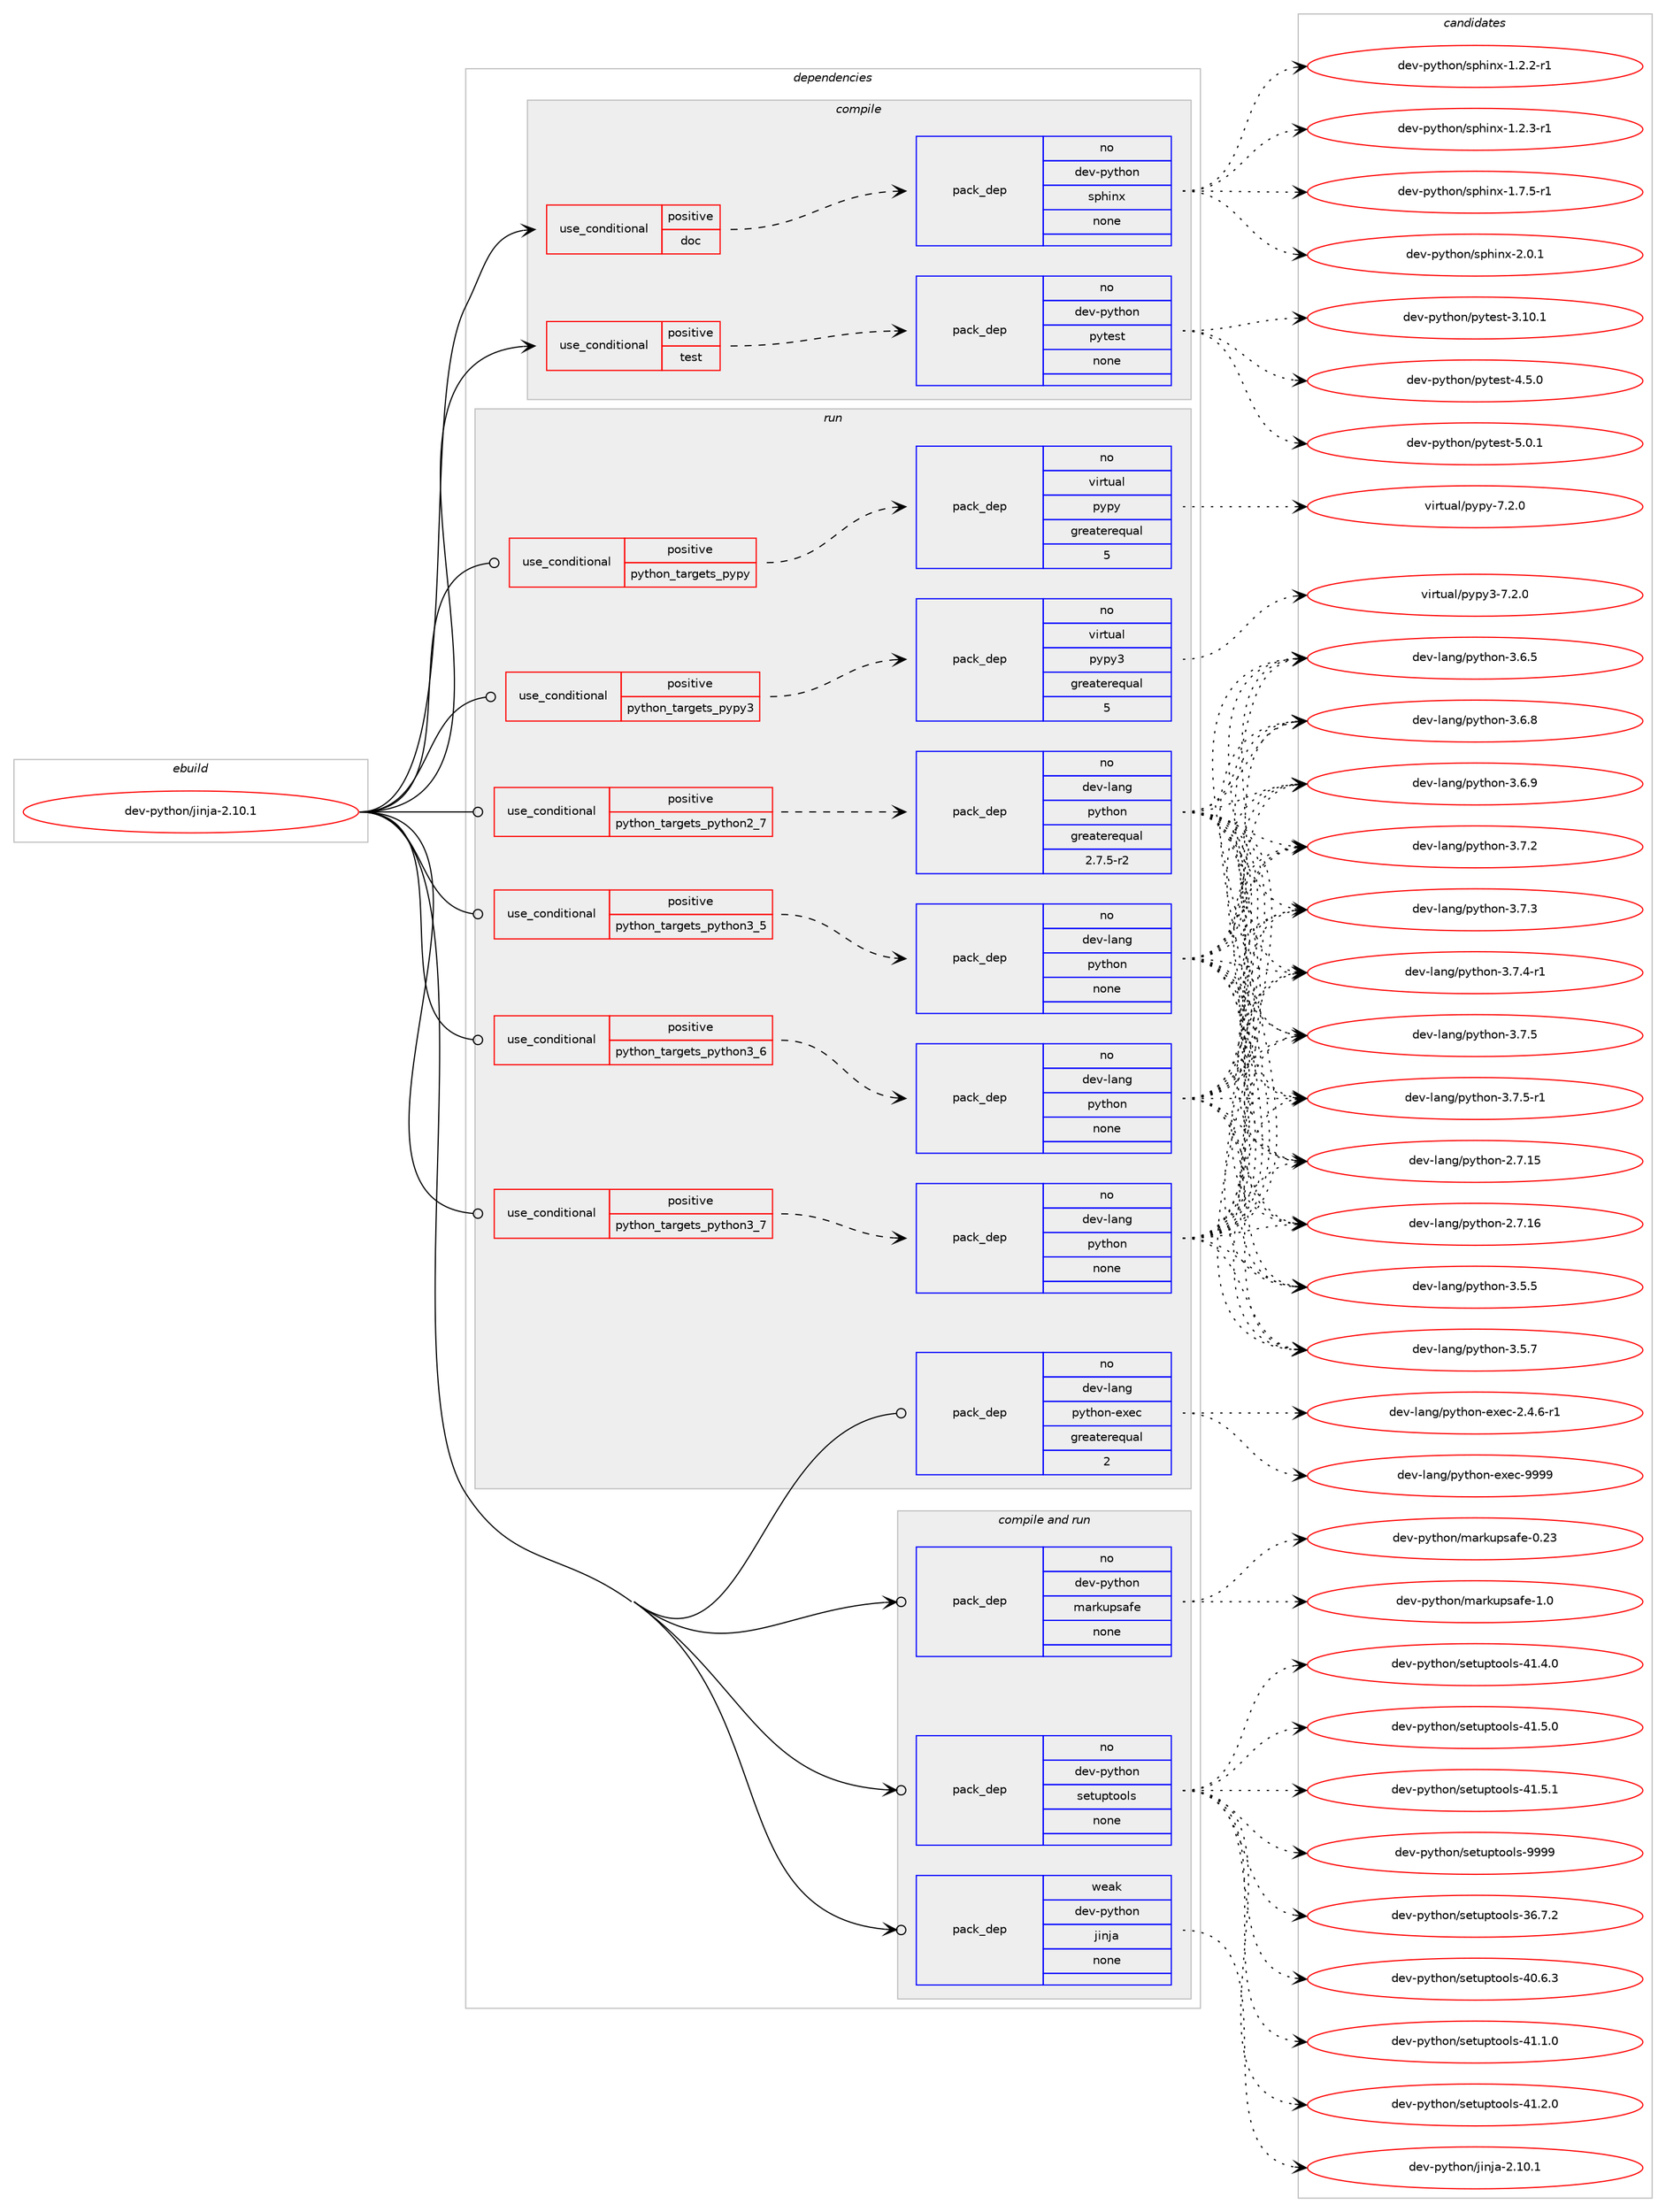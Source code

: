 digraph prolog {

# *************
# Graph options
# *************

newrank=true;
concentrate=true;
compound=true;
graph [rankdir=LR,fontname=Helvetica,fontsize=10,ranksep=1.5];#, ranksep=2.5, nodesep=0.2];
edge  [arrowhead=vee];
node  [fontname=Helvetica,fontsize=10];

# **********
# The ebuild
# **********

subgraph cluster_leftcol {
color=gray;
rank=same;
label=<<i>ebuild</i>>;
id [label="dev-python/jinja-2.10.1", color=red, width=4, href="../dev-python/jinja-2.10.1.svg"];
}

# ****************
# The dependencies
# ****************

subgraph cluster_midcol {
color=gray;
label=<<i>dependencies</i>>;
subgraph cluster_compile {
fillcolor="#eeeeee";
style=filled;
label=<<i>compile</i>>;
subgraph cond141381 {
dependency611084 [label=<<TABLE BORDER="0" CELLBORDER="1" CELLSPACING="0" CELLPADDING="4"><TR><TD ROWSPAN="3" CELLPADDING="10">use_conditional</TD></TR><TR><TD>positive</TD></TR><TR><TD>doc</TD></TR></TABLE>>, shape=none, color=red];
subgraph pack457904 {
dependency611085 [label=<<TABLE BORDER="0" CELLBORDER="1" CELLSPACING="0" CELLPADDING="4" WIDTH="220"><TR><TD ROWSPAN="6" CELLPADDING="30">pack_dep</TD></TR><TR><TD WIDTH="110">no</TD></TR><TR><TD>dev-python</TD></TR><TR><TD>sphinx</TD></TR><TR><TD>none</TD></TR><TR><TD></TD></TR></TABLE>>, shape=none, color=blue];
}
dependency611084:e -> dependency611085:w [weight=20,style="dashed",arrowhead="vee"];
}
id:e -> dependency611084:w [weight=20,style="solid",arrowhead="vee"];
subgraph cond141382 {
dependency611086 [label=<<TABLE BORDER="0" CELLBORDER="1" CELLSPACING="0" CELLPADDING="4"><TR><TD ROWSPAN="3" CELLPADDING="10">use_conditional</TD></TR><TR><TD>positive</TD></TR><TR><TD>test</TD></TR></TABLE>>, shape=none, color=red];
subgraph pack457905 {
dependency611087 [label=<<TABLE BORDER="0" CELLBORDER="1" CELLSPACING="0" CELLPADDING="4" WIDTH="220"><TR><TD ROWSPAN="6" CELLPADDING="30">pack_dep</TD></TR><TR><TD WIDTH="110">no</TD></TR><TR><TD>dev-python</TD></TR><TR><TD>pytest</TD></TR><TR><TD>none</TD></TR><TR><TD></TD></TR></TABLE>>, shape=none, color=blue];
}
dependency611086:e -> dependency611087:w [weight=20,style="dashed",arrowhead="vee"];
}
id:e -> dependency611086:w [weight=20,style="solid",arrowhead="vee"];
}
subgraph cluster_compileandrun {
fillcolor="#eeeeee";
style=filled;
label=<<i>compile and run</i>>;
subgraph pack457906 {
dependency611088 [label=<<TABLE BORDER="0" CELLBORDER="1" CELLSPACING="0" CELLPADDING="4" WIDTH="220"><TR><TD ROWSPAN="6" CELLPADDING="30">pack_dep</TD></TR><TR><TD WIDTH="110">no</TD></TR><TR><TD>dev-python</TD></TR><TR><TD>markupsafe</TD></TR><TR><TD>none</TD></TR><TR><TD></TD></TR></TABLE>>, shape=none, color=blue];
}
id:e -> dependency611088:w [weight=20,style="solid",arrowhead="odotvee"];
subgraph pack457907 {
dependency611089 [label=<<TABLE BORDER="0" CELLBORDER="1" CELLSPACING="0" CELLPADDING="4" WIDTH="220"><TR><TD ROWSPAN="6" CELLPADDING="30">pack_dep</TD></TR><TR><TD WIDTH="110">no</TD></TR><TR><TD>dev-python</TD></TR><TR><TD>setuptools</TD></TR><TR><TD>none</TD></TR><TR><TD></TD></TR></TABLE>>, shape=none, color=blue];
}
id:e -> dependency611089:w [weight=20,style="solid",arrowhead="odotvee"];
subgraph pack457908 {
dependency611090 [label=<<TABLE BORDER="0" CELLBORDER="1" CELLSPACING="0" CELLPADDING="4" WIDTH="220"><TR><TD ROWSPAN="6" CELLPADDING="30">pack_dep</TD></TR><TR><TD WIDTH="110">weak</TD></TR><TR><TD>dev-python</TD></TR><TR><TD>jinja</TD></TR><TR><TD>none</TD></TR><TR><TD></TD></TR></TABLE>>, shape=none, color=blue];
}
id:e -> dependency611090:w [weight=20,style="solid",arrowhead="odotvee"];
}
subgraph cluster_run {
fillcolor="#eeeeee";
style=filled;
label=<<i>run</i>>;
subgraph cond141383 {
dependency611091 [label=<<TABLE BORDER="0" CELLBORDER="1" CELLSPACING="0" CELLPADDING="4"><TR><TD ROWSPAN="3" CELLPADDING="10">use_conditional</TD></TR><TR><TD>positive</TD></TR><TR><TD>python_targets_pypy</TD></TR></TABLE>>, shape=none, color=red];
subgraph pack457909 {
dependency611092 [label=<<TABLE BORDER="0" CELLBORDER="1" CELLSPACING="0" CELLPADDING="4" WIDTH="220"><TR><TD ROWSPAN="6" CELLPADDING="30">pack_dep</TD></TR><TR><TD WIDTH="110">no</TD></TR><TR><TD>virtual</TD></TR><TR><TD>pypy</TD></TR><TR><TD>greaterequal</TD></TR><TR><TD>5</TD></TR></TABLE>>, shape=none, color=blue];
}
dependency611091:e -> dependency611092:w [weight=20,style="dashed",arrowhead="vee"];
}
id:e -> dependency611091:w [weight=20,style="solid",arrowhead="odot"];
subgraph cond141384 {
dependency611093 [label=<<TABLE BORDER="0" CELLBORDER="1" CELLSPACING="0" CELLPADDING="4"><TR><TD ROWSPAN="3" CELLPADDING="10">use_conditional</TD></TR><TR><TD>positive</TD></TR><TR><TD>python_targets_pypy3</TD></TR></TABLE>>, shape=none, color=red];
subgraph pack457910 {
dependency611094 [label=<<TABLE BORDER="0" CELLBORDER="1" CELLSPACING="0" CELLPADDING="4" WIDTH="220"><TR><TD ROWSPAN="6" CELLPADDING="30">pack_dep</TD></TR><TR><TD WIDTH="110">no</TD></TR><TR><TD>virtual</TD></TR><TR><TD>pypy3</TD></TR><TR><TD>greaterequal</TD></TR><TR><TD>5</TD></TR></TABLE>>, shape=none, color=blue];
}
dependency611093:e -> dependency611094:w [weight=20,style="dashed",arrowhead="vee"];
}
id:e -> dependency611093:w [weight=20,style="solid",arrowhead="odot"];
subgraph cond141385 {
dependency611095 [label=<<TABLE BORDER="0" CELLBORDER="1" CELLSPACING="0" CELLPADDING="4"><TR><TD ROWSPAN="3" CELLPADDING="10">use_conditional</TD></TR><TR><TD>positive</TD></TR><TR><TD>python_targets_python2_7</TD></TR></TABLE>>, shape=none, color=red];
subgraph pack457911 {
dependency611096 [label=<<TABLE BORDER="0" CELLBORDER="1" CELLSPACING="0" CELLPADDING="4" WIDTH="220"><TR><TD ROWSPAN="6" CELLPADDING="30">pack_dep</TD></TR><TR><TD WIDTH="110">no</TD></TR><TR><TD>dev-lang</TD></TR><TR><TD>python</TD></TR><TR><TD>greaterequal</TD></TR><TR><TD>2.7.5-r2</TD></TR></TABLE>>, shape=none, color=blue];
}
dependency611095:e -> dependency611096:w [weight=20,style="dashed",arrowhead="vee"];
}
id:e -> dependency611095:w [weight=20,style="solid",arrowhead="odot"];
subgraph cond141386 {
dependency611097 [label=<<TABLE BORDER="0" CELLBORDER="1" CELLSPACING="0" CELLPADDING="4"><TR><TD ROWSPAN="3" CELLPADDING="10">use_conditional</TD></TR><TR><TD>positive</TD></TR><TR><TD>python_targets_python3_5</TD></TR></TABLE>>, shape=none, color=red];
subgraph pack457912 {
dependency611098 [label=<<TABLE BORDER="0" CELLBORDER="1" CELLSPACING="0" CELLPADDING="4" WIDTH="220"><TR><TD ROWSPAN="6" CELLPADDING="30">pack_dep</TD></TR><TR><TD WIDTH="110">no</TD></TR><TR><TD>dev-lang</TD></TR><TR><TD>python</TD></TR><TR><TD>none</TD></TR><TR><TD></TD></TR></TABLE>>, shape=none, color=blue];
}
dependency611097:e -> dependency611098:w [weight=20,style="dashed",arrowhead="vee"];
}
id:e -> dependency611097:w [weight=20,style="solid",arrowhead="odot"];
subgraph cond141387 {
dependency611099 [label=<<TABLE BORDER="0" CELLBORDER="1" CELLSPACING="0" CELLPADDING="4"><TR><TD ROWSPAN="3" CELLPADDING="10">use_conditional</TD></TR><TR><TD>positive</TD></TR><TR><TD>python_targets_python3_6</TD></TR></TABLE>>, shape=none, color=red];
subgraph pack457913 {
dependency611100 [label=<<TABLE BORDER="0" CELLBORDER="1" CELLSPACING="0" CELLPADDING="4" WIDTH="220"><TR><TD ROWSPAN="6" CELLPADDING="30">pack_dep</TD></TR><TR><TD WIDTH="110">no</TD></TR><TR><TD>dev-lang</TD></TR><TR><TD>python</TD></TR><TR><TD>none</TD></TR><TR><TD></TD></TR></TABLE>>, shape=none, color=blue];
}
dependency611099:e -> dependency611100:w [weight=20,style="dashed",arrowhead="vee"];
}
id:e -> dependency611099:w [weight=20,style="solid",arrowhead="odot"];
subgraph cond141388 {
dependency611101 [label=<<TABLE BORDER="0" CELLBORDER="1" CELLSPACING="0" CELLPADDING="4"><TR><TD ROWSPAN="3" CELLPADDING="10">use_conditional</TD></TR><TR><TD>positive</TD></TR><TR><TD>python_targets_python3_7</TD></TR></TABLE>>, shape=none, color=red];
subgraph pack457914 {
dependency611102 [label=<<TABLE BORDER="0" CELLBORDER="1" CELLSPACING="0" CELLPADDING="4" WIDTH="220"><TR><TD ROWSPAN="6" CELLPADDING="30">pack_dep</TD></TR><TR><TD WIDTH="110">no</TD></TR><TR><TD>dev-lang</TD></TR><TR><TD>python</TD></TR><TR><TD>none</TD></TR><TR><TD></TD></TR></TABLE>>, shape=none, color=blue];
}
dependency611101:e -> dependency611102:w [weight=20,style="dashed",arrowhead="vee"];
}
id:e -> dependency611101:w [weight=20,style="solid",arrowhead="odot"];
subgraph pack457915 {
dependency611103 [label=<<TABLE BORDER="0" CELLBORDER="1" CELLSPACING="0" CELLPADDING="4" WIDTH="220"><TR><TD ROWSPAN="6" CELLPADDING="30">pack_dep</TD></TR><TR><TD WIDTH="110">no</TD></TR><TR><TD>dev-lang</TD></TR><TR><TD>python-exec</TD></TR><TR><TD>greaterequal</TD></TR><TR><TD>2</TD></TR></TABLE>>, shape=none, color=blue];
}
id:e -> dependency611103:w [weight=20,style="solid",arrowhead="odot"];
}
}

# **************
# The candidates
# **************

subgraph cluster_choices {
rank=same;
color=gray;
label=<<i>candidates</i>>;

subgraph choice457904 {
color=black;
nodesep=1;
choice10010111845112121116104111110471151121041051101204549465046504511449 [label="dev-python/sphinx-1.2.2-r1", color=red, width=4,href="../dev-python/sphinx-1.2.2-r1.svg"];
choice10010111845112121116104111110471151121041051101204549465046514511449 [label="dev-python/sphinx-1.2.3-r1", color=red, width=4,href="../dev-python/sphinx-1.2.3-r1.svg"];
choice10010111845112121116104111110471151121041051101204549465546534511449 [label="dev-python/sphinx-1.7.5-r1", color=red, width=4,href="../dev-python/sphinx-1.7.5-r1.svg"];
choice1001011184511212111610411111047115112104105110120455046484649 [label="dev-python/sphinx-2.0.1", color=red, width=4,href="../dev-python/sphinx-2.0.1.svg"];
dependency611085:e -> choice10010111845112121116104111110471151121041051101204549465046504511449:w [style=dotted,weight="100"];
dependency611085:e -> choice10010111845112121116104111110471151121041051101204549465046514511449:w [style=dotted,weight="100"];
dependency611085:e -> choice10010111845112121116104111110471151121041051101204549465546534511449:w [style=dotted,weight="100"];
dependency611085:e -> choice1001011184511212111610411111047115112104105110120455046484649:w [style=dotted,weight="100"];
}
subgraph choice457905 {
color=black;
nodesep=1;
choice100101118451121211161041111104711212111610111511645514649484649 [label="dev-python/pytest-3.10.1", color=red, width=4,href="../dev-python/pytest-3.10.1.svg"];
choice1001011184511212111610411111047112121116101115116455246534648 [label="dev-python/pytest-4.5.0", color=red, width=4,href="../dev-python/pytest-4.5.0.svg"];
choice1001011184511212111610411111047112121116101115116455346484649 [label="dev-python/pytest-5.0.1", color=red, width=4,href="../dev-python/pytest-5.0.1.svg"];
dependency611087:e -> choice100101118451121211161041111104711212111610111511645514649484649:w [style=dotted,weight="100"];
dependency611087:e -> choice1001011184511212111610411111047112121116101115116455246534648:w [style=dotted,weight="100"];
dependency611087:e -> choice1001011184511212111610411111047112121116101115116455346484649:w [style=dotted,weight="100"];
}
subgraph choice457906 {
color=black;
nodesep=1;
choice100101118451121211161041111104710997114107117112115971021014548465051 [label="dev-python/markupsafe-0.23", color=red, width=4,href="../dev-python/markupsafe-0.23.svg"];
choice1001011184511212111610411111047109971141071171121159710210145494648 [label="dev-python/markupsafe-1.0", color=red, width=4,href="../dev-python/markupsafe-1.0.svg"];
dependency611088:e -> choice100101118451121211161041111104710997114107117112115971021014548465051:w [style=dotted,weight="100"];
dependency611088:e -> choice1001011184511212111610411111047109971141071171121159710210145494648:w [style=dotted,weight="100"];
}
subgraph choice457907 {
color=black;
nodesep=1;
choice100101118451121211161041111104711510111611711211611111110811545515446554650 [label="dev-python/setuptools-36.7.2", color=red, width=4,href="../dev-python/setuptools-36.7.2.svg"];
choice100101118451121211161041111104711510111611711211611111110811545524846544651 [label="dev-python/setuptools-40.6.3", color=red, width=4,href="../dev-python/setuptools-40.6.3.svg"];
choice100101118451121211161041111104711510111611711211611111110811545524946494648 [label="dev-python/setuptools-41.1.0", color=red, width=4,href="../dev-python/setuptools-41.1.0.svg"];
choice100101118451121211161041111104711510111611711211611111110811545524946504648 [label="dev-python/setuptools-41.2.0", color=red, width=4,href="../dev-python/setuptools-41.2.0.svg"];
choice100101118451121211161041111104711510111611711211611111110811545524946524648 [label="dev-python/setuptools-41.4.0", color=red, width=4,href="../dev-python/setuptools-41.4.0.svg"];
choice100101118451121211161041111104711510111611711211611111110811545524946534648 [label="dev-python/setuptools-41.5.0", color=red, width=4,href="../dev-python/setuptools-41.5.0.svg"];
choice100101118451121211161041111104711510111611711211611111110811545524946534649 [label="dev-python/setuptools-41.5.1", color=red, width=4,href="../dev-python/setuptools-41.5.1.svg"];
choice10010111845112121116104111110471151011161171121161111111081154557575757 [label="dev-python/setuptools-9999", color=red, width=4,href="../dev-python/setuptools-9999.svg"];
dependency611089:e -> choice100101118451121211161041111104711510111611711211611111110811545515446554650:w [style=dotted,weight="100"];
dependency611089:e -> choice100101118451121211161041111104711510111611711211611111110811545524846544651:w [style=dotted,weight="100"];
dependency611089:e -> choice100101118451121211161041111104711510111611711211611111110811545524946494648:w [style=dotted,weight="100"];
dependency611089:e -> choice100101118451121211161041111104711510111611711211611111110811545524946504648:w [style=dotted,weight="100"];
dependency611089:e -> choice100101118451121211161041111104711510111611711211611111110811545524946524648:w [style=dotted,weight="100"];
dependency611089:e -> choice100101118451121211161041111104711510111611711211611111110811545524946534648:w [style=dotted,weight="100"];
dependency611089:e -> choice100101118451121211161041111104711510111611711211611111110811545524946534649:w [style=dotted,weight="100"];
dependency611089:e -> choice10010111845112121116104111110471151011161171121161111111081154557575757:w [style=dotted,weight="100"];
}
subgraph choice457908 {
color=black;
nodesep=1;
choice10010111845112121116104111110471061051101069745504649484649 [label="dev-python/jinja-2.10.1", color=red, width=4,href="../dev-python/jinja-2.10.1.svg"];
dependency611090:e -> choice10010111845112121116104111110471061051101069745504649484649:w [style=dotted,weight="100"];
}
subgraph choice457909 {
color=black;
nodesep=1;
choice1181051141161179710847112121112121455546504648 [label="virtual/pypy-7.2.0", color=red, width=4,href="../virtual/pypy-7.2.0.svg"];
dependency611092:e -> choice1181051141161179710847112121112121455546504648:w [style=dotted,weight="100"];
}
subgraph choice457910 {
color=black;
nodesep=1;
choice118105114116117971084711212111212151455546504648 [label="virtual/pypy3-7.2.0", color=red, width=4,href="../virtual/pypy3-7.2.0.svg"];
dependency611094:e -> choice118105114116117971084711212111212151455546504648:w [style=dotted,weight="100"];
}
subgraph choice457911 {
color=black;
nodesep=1;
choice10010111845108971101034711212111610411111045504655464953 [label="dev-lang/python-2.7.15", color=red, width=4,href="../dev-lang/python-2.7.15.svg"];
choice10010111845108971101034711212111610411111045504655464954 [label="dev-lang/python-2.7.16", color=red, width=4,href="../dev-lang/python-2.7.16.svg"];
choice100101118451089711010347112121116104111110455146534653 [label="dev-lang/python-3.5.5", color=red, width=4,href="../dev-lang/python-3.5.5.svg"];
choice100101118451089711010347112121116104111110455146534655 [label="dev-lang/python-3.5.7", color=red, width=4,href="../dev-lang/python-3.5.7.svg"];
choice100101118451089711010347112121116104111110455146544653 [label="dev-lang/python-3.6.5", color=red, width=4,href="../dev-lang/python-3.6.5.svg"];
choice100101118451089711010347112121116104111110455146544656 [label="dev-lang/python-3.6.8", color=red, width=4,href="../dev-lang/python-3.6.8.svg"];
choice100101118451089711010347112121116104111110455146544657 [label="dev-lang/python-3.6.9", color=red, width=4,href="../dev-lang/python-3.6.9.svg"];
choice100101118451089711010347112121116104111110455146554650 [label="dev-lang/python-3.7.2", color=red, width=4,href="../dev-lang/python-3.7.2.svg"];
choice100101118451089711010347112121116104111110455146554651 [label="dev-lang/python-3.7.3", color=red, width=4,href="../dev-lang/python-3.7.3.svg"];
choice1001011184510897110103471121211161041111104551465546524511449 [label="dev-lang/python-3.7.4-r1", color=red, width=4,href="../dev-lang/python-3.7.4-r1.svg"];
choice100101118451089711010347112121116104111110455146554653 [label="dev-lang/python-3.7.5", color=red, width=4,href="../dev-lang/python-3.7.5.svg"];
choice1001011184510897110103471121211161041111104551465546534511449 [label="dev-lang/python-3.7.5-r1", color=red, width=4,href="../dev-lang/python-3.7.5-r1.svg"];
dependency611096:e -> choice10010111845108971101034711212111610411111045504655464953:w [style=dotted,weight="100"];
dependency611096:e -> choice10010111845108971101034711212111610411111045504655464954:w [style=dotted,weight="100"];
dependency611096:e -> choice100101118451089711010347112121116104111110455146534653:w [style=dotted,weight="100"];
dependency611096:e -> choice100101118451089711010347112121116104111110455146534655:w [style=dotted,weight="100"];
dependency611096:e -> choice100101118451089711010347112121116104111110455146544653:w [style=dotted,weight="100"];
dependency611096:e -> choice100101118451089711010347112121116104111110455146544656:w [style=dotted,weight="100"];
dependency611096:e -> choice100101118451089711010347112121116104111110455146544657:w [style=dotted,weight="100"];
dependency611096:e -> choice100101118451089711010347112121116104111110455146554650:w [style=dotted,weight="100"];
dependency611096:e -> choice100101118451089711010347112121116104111110455146554651:w [style=dotted,weight="100"];
dependency611096:e -> choice1001011184510897110103471121211161041111104551465546524511449:w [style=dotted,weight="100"];
dependency611096:e -> choice100101118451089711010347112121116104111110455146554653:w [style=dotted,weight="100"];
dependency611096:e -> choice1001011184510897110103471121211161041111104551465546534511449:w [style=dotted,weight="100"];
}
subgraph choice457912 {
color=black;
nodesep=1;
choice10010111845108971101034711212111610411111045504655464953 [label="dev-lang/python-2.7.15", color=red, width=4,href="../dev-lang/python-2.7.15.svg"];
choice10010111845108971101034711212111610411111045504655464954 [label="dev-lang/python-2.7.16", color=red, width=4,href="../dev-lang/python-2.7.16.svg"];
choice100101118451089711010347112121116104111110455146534653 [label="dev-lang/python-3.5.5", color=red, width=4,href="../dev-lang/python-3.5.5.svg"];
choice100101118451089711010347112121116104111110455146534655 [label="dev-lang/python-3.5.7", color=red, width=4,href="../dev-lang/python-3.5.7.svg"];
choice100101118451089711010347112121116104111110455146544653 [label="dev-lang/python-3.6.5", color=red, width=4,href="../dev-lang/python-3.6.5.svg"];
choice100101118451089711010347112121116104111110455146544656 [label="dev-lang/python-3.6.8", color=red, width=4,href="../dev-lang/python-3.6.8.svg"];
choice100101118451089711010347112121116104111110455146544657 [label="dev-lang/python-3.6.9", color=red, width=4,href="../dev-lang/python-3.6.9.svg"];
choice100101118451089711010347112121116104111110455146554650 [label="dev-lang/python-3.7.2", color=red, width=4,href="../dev-lang/python-3.7.2.svg"];
choice100101118451089711010347112121116104111110455146554651 [label="dev-lang/python-3.7.3", color=red, width=4,href="../dev-lang/python-3.7.3.svg"];
choice1001011184510897110103471121211161041111104551465546524511449 [label="dev-lang/python-3.7.4-r1", color=red, width=4,href="../dev-lang/python-3.7.4-r1.svg"];
choice100101118451089711010347112121116104111110455146554653 [label="dev-lang/python-3.7.5", color=red, width=4,href="../dev-lang/python-3.7.5.svg"];
choice1001011184510897110103471121211161041111104551465546534511449 [label="dev-lang/python-3.7.5-r1", color=red, width=4,href="../dev-lang/python-3.7.5-r1.svg"];
dependency611098:e -> choice10010111845108971101034711212111610411111045504655464953:w [style=dotted,weight="100"];
dependency611098:e -> choice10010111845108971101034711212111610411111045504655464954:w [style=dotted,weight="100"];
dependency611098:e -> choice100101118451089711010347112121116104111110455146534653:w [style=dotted,weight="100"];
dependency611098:e -> choice100101118451089711010347112121116104111110455146534655:w [style=dotted,weight="100"];
dependency611098:e -> choice100101118451089711010347112121116104111110455146544653:w [style=dotted,weight="100"];
dependency611098:e -> choice100101118451089711010347112121116104111110455146544656:w [style=dotted,weight="100"];
dependency611098:e -> choice100101118451089711010347112121116104111110455146544657:w [style=dotted,weight="100"];
dependency611098:e -> choice100101118451089711010347112121116104111110455146554650:w [style=dotted,weight="100"];
dependency611098:e -> choice100101118451089711010347112121116104111110455146554651:w [style=dotted,weight="100"];
dependency611098:e -> choice1001011184510897110103471121211161041111104551465546524511449:w [style=dotted,weight="100"];
dependency611098:e -> choice100101118451089711010347112121116104111110455146554653:w [style=dotted,weight="100"];
dependency611098:e -> choice1001011184510897110103471121211161041111104551465546534511449:w [style=dotted,weight="100"];
}
subgraph choice457913 {
color=black;
nodesep=1;
choice10010111845108971101034711212111610411111045504655464953 [label="dev-lang/python-2.7.15", color=red, width=4,href="../dev-lang/python-2.7.15.svg"];
choice10010111845108971101034711212111610411111045504655464954 [label="dev-lang/python-2.7.16", color=red, width=4,href="../dev-lang/python-2.7.16.svg"];
choice100101118451089711010347112121116104111110455146534653 [label="dev-lang/python-3.5.5", color=red, width=4,href="../dev-lang/python-3.5.5.svg"];
choice100101118451089711010347112121116104111110455146534655 [label="dev-lang/python-3.5.7", color=red, width=4,href="../dev-lang/python-3.5.7.svg"];
choice100101118451089711010347112121116104111110455146544653 [label="dev-lang/python-3.6.5", color=red, width=4,href="../dev-lang/python-3.6.5.svg"];
choice100101118451089711010347112121116104111110455146544656 [label="dev-lang/python-3.6.8", color=red, width=4,href="../dev-lang/python-3.6.8.svg"];
choice100101118451089711010347112121116104111110455146544657 [label="dev-lang/python-3.6.9", color=red, width=4,href="../dev-lang/python-3.6.9.svg"];
choice100101118451089711010347112121116104111110455146554650 [label="dev-lang/python-3.7.2", color=red, width=4,href="../dev-lang/python-3.7.2.svg"];
choice100101118451089711010347112121116104111110455146554651 [label="dev-lang/python-3.7.3", color=red, width=4,href="../dev-lang/python-3.7.3.svg"];
choice1001011184510897110103471121211161041111104551465546524511449 [label="dev-lang/python-3.7.4-r1", color=red, width=4,href="../dev-lang/python-3.7.4-r1.svg"];
choice100101118451089711010347112121116104111110455146554653 [label="dev-lang/python-3.7.5", color=red, width=4,href="../dev-lang/python-3.7.5.svg"];
choice1001011184510897110103471121211161041111104551465546534511449 [label="dev-lang/python-3.7.5-r1", color=red, width=4,href="../dev-lang/python-3.7.5-r1.svg"];
dependency611100:e -> choice10010111845108971101034711212111610411111045504655464953:w [style=dotted,weight="100"];
dependency611100:e -> choice10010111845108971101034711212111610411111045504655464954:w [style=dotted,weight="100"];
dependency611100:e -> choice100101118451089711010347112121116104111110455146534653:w [style=dotted,weight="100"];
dependency611100:e -> choice100101118451089711010347112121116104111110455146534655:w [style=dotted,weight="100"];
dependency611100:e -> choice100101118451089711010347112121116104111110455146544653:w [style=dotted,weight="100"];
dependency611100:e -> choice100101118451089711010347112121116104111110455146544656:w [style=dotted,weight="100"];
dependency611100:e -> choice100101118451089711010347112121116104111110455146544657:w [style=dotted,weight="100"];
dependency611100:e -> choice100101118451089711010347112121116104111110455146554650:w [style=dotted,weight="100"];
dependency611100:e -> choice100101118451089711010347112121116104111110455146554651:w [style=dotted,weight="100"];
dependency611100:e -> choice1001011184510897110103471121211161041111104551465546524511449:w [style=dotted,weight="100"];
dependency611100:e -> choice100101118451089711010347112121116104111110455146554653:w [style=dotted,weight="100"];
dependency611100:e -> choice1001011184510897110103471121211161041111104551465546534511449:w [style=dotted,weight="100"];
}
subgraph choice457914 {
color=black;
nodesep=1;
choice10010111845108971101034711212111610411111045504655464953 [label="dev-lang/python-2.7.15", color=red, width=4,href="../dev-lang/python-2.7.15.svg"];
choice10010111845108971101034711212111610411111045504655464954 [label="dev-lang/python-2.7.16", color=red, width=4,href="../dev-lang/python-2.7.16.svg"];
choice100101118451089711010347112121116104111110455146534653 [label="dev-lang/python-3.5.5", color=red, width=4,href="../dev-lang/python-3.5.5.svg"];
choice100101118451089711010347112121116104111110455146534655 [label="dev-lang/python-3.5.7", color=red, width=4,href="../dev-lang/python-3.5.7.svg"];
choice100101118451089711010347112121116104111110455146544653 [label="dev-lang/python-3.6.5", color=red, width=4,href="../dev-lang/python-3.6.5.svg"];
choice100101118451089711010347112121116104111110455146544656 [label="dev-lang/python-3.6.8", color=red, width=4,href="../dev-lang/python-3.6.8.svg"];
choice100101118451089711010347112121116104111110455146544657 [label="dev-lang/python-3.6.9", color=red, width=4,href="../dev-lang/python-3.6.9.svg"];
choice100101118451089711010347112121116104111110455146554650 [label="dev-lang/python-3.7.2", color=red, width=4,href="../dev-lang/python-3.7.2.svg"];
choice100101118451089711010347112121116104111110455146554651 [label="dev-lang/python-3.7.3", color=red, width=4,href="../dev-lang/python-3.7.3.svg"];
choice1001011184510897110103471121211161041111104551465546524511449 [label="dev-lang/python-3.7.4-r1", color=red, width=4,href="../dev-lang/python-3.7.4-r1.svg"];
choice100101118451089711010347112121116104111110455146554653 [label="dev-lang/python-3.7.5", color=red, width=4,href="../dev-lang/python-3.7.5.svg"];
choice1001011184510897110103471121211161041111104551465546534511449 [label="dev-lang/python-3.7.5-r1", color=red, width=4,href="../dev-lang/python-3.7.5-r1.svg"];
dependency611102:e -> choice10010111845108971101034711212111610411111045504655464953:w [style=dotted,weight="100"];
dependency611102:e -> choice10010111845108971101034711212111610411111045504655464954:w [style=dotted,weight="100"];
dependency611102:e -> choice100101118451089711010347112121116104111110455146534653:w [style=dotted,weight="100"];
dependency611102:e -> choice100101118451089711010347112121116104111110455146534655:w [style=dotted,weight="100"];
dependency611102:e -> choice100101118451089711010347112121116104111110455146544653:w [style=dotted,weight="100"];
dependency611102:e -> choice100101118451089711010347112121116104111110455146544656:w [style=dotted,weight="100"];
dependency611102:e -> choice100101118451089711010347112121116104111110455146544657:w [style=dotted,weight="100"];
dependency611102:e -> choice100101118451089711010347112121116104111110455146554650:w [style=dotted,weight="100"];
dependency611102:e -> choice100101118451089711010347112121116104111110455146554651:w [style=dotted,weight="100"];
dependency611102:e -> choice1001011184510897110103471121211161041111104551465546524511449:w [style=dotted,weight="100"];
dependency611102:e -> choice100101118451089711010347112121116104111110455146554653:w [style=dotted,weight="100"];
dependency611102:e -> choice1001011184510897110103471121211161041111104551465546534511449:w [style=dotted,weight="100"];
}
subgraph choice457915 {
color=black;
nodesep=1;
choice10010111845108971101034711212111610411111045101120101994550465246544511449 [label="dev-lang/python-exec-2.4.6-r1", color=red, width=4,href="../dev-lang/python-exec-2.4.6-r1.svg"];
choice10010111845108971101034711212111610411111045101120101994557575757 [label="dev-lang/python-exec-9999", color=red, width=4,href="../dev-lang/python-exec-9999.svg"];
dependency611103:e -> choice10010111845108971101034711212111610411111045101120101994550465246544511449:w [style=dotted,weight="100"];
dependency611103:e -> choice10010111845108971101034711212111610411111045101120101994557575757:w [style=dotted,weight="100"];
}
}

}
